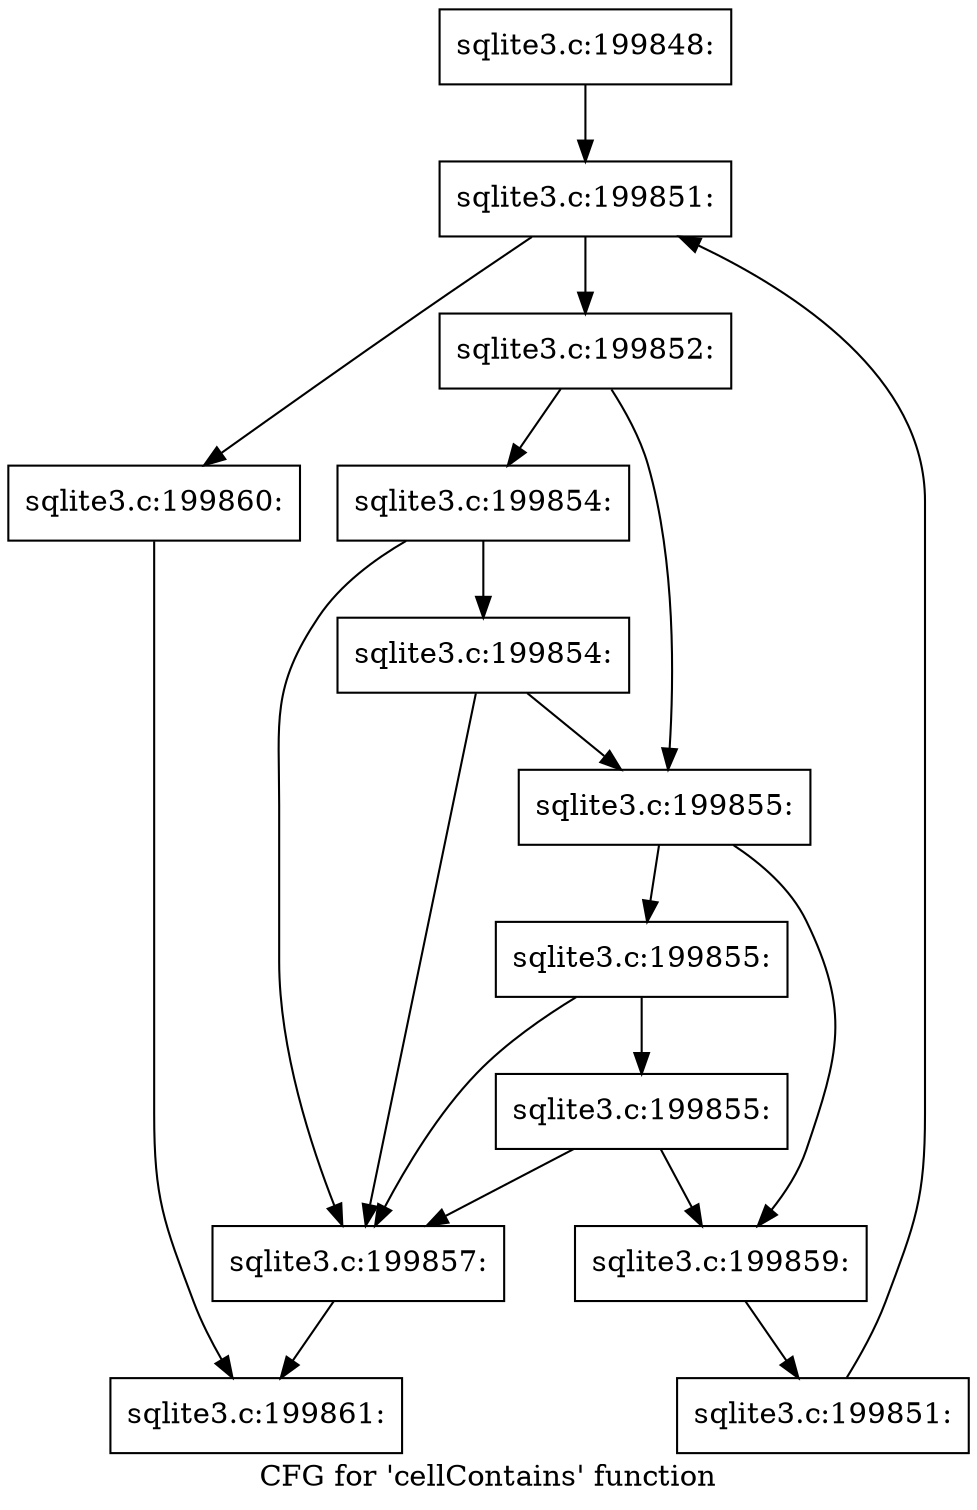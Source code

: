 digraph "CFG for 'cellContains' function" {
	label="CFG for 'cellContains' function";

	Node0x55c0f6e938d0 [shape=record,label="{sqlite3.c:199848:}"];
	Node0x55c0f6e938d0 -> Node0x55c0fb694e00;
	Node0x55c0fb694e00 [shape=record,label="{sqlite3.c:199851:}"];
	Node0x55c0fb694e00 -> Node0x55c0fb695020;
	Node0x55c0fb694e00 -> Node0x55c0fb694c50;
	Node0x55c0fb695020 [shape=record,label="{sqlite3.c:199852:}"];
	Node0x55c0fb695020 -> Node0x55c0fb6964c0;
	Node0x55c0fb695020 -> Node0x55c0fb696540;
	Node0x55c0fb696540 [shape=record,label="{sqlite3.c:199854:}"];
	Node0x55c0fb696540 -> Node0x55c0fb696420;
	Node0x55c0fb696540 -> Node0x55c0fb6967a0;
	Node0x55c0fb6967a0 [shape=record,label="{sqlite3.c:199854:}"];
	Node0x55c0fb6967a0 -> Node0x55c0fb696420;
	Node0x55c0fb6967a0 -> Node0x55c0fb6964c0;
	Node0x55c0fb6964c0 [shape=record,label="{sqlite3.c:199855:}"];
	Node0x55c0fb6964c0 -> Node0x55c0fb697570;
	Node0x55c0fb6964c0 -> Node0x55c0fb696470;
	Node0x55c0fb697570 [shape=record,label="{sqlite3.c:199855:}"];
	Node0x55c0fb697570 -> Node0x55c0fb696420;
	Node0x55c0fb697570 -> Node0x55c0fb697760;
	Node0x55c0fb697760 [shape=record,label="{sqlite3.c:199855:}"];
	Node0x55c0fb697760 -> Node0x55c0fb696420;
	Node0x55c0fb697760 -> Node0x55c0fb696470;
	Node0x55c0fb696420 [shape=record,label="{sqlite3.c:199857:}"];
	Node0x55c0fb696420 -> Node0x55c0fb692aa0;
	Node0x55c0fb696470 [shape=record,label="{sqlite3.c:199859:}"];
	Node0x55c0fb696470 -> Node0x55c0fb694f90;
	Node0x55c0fb694f90 [shape=record,label="{sqlite3.c:199851:}"];
	Node0x55c0fb694f90 -> Node0x55c0fb694e00;
	Node0x55c0fb694c50 [shape=record,label="{sqlite3.c:199860:}"];
	Node0x55c0fb694c50 -> Node0x55c0fb692aa0;
	Node0x55c0fb692aa0 [shape=record,label="{sqlite3.c:199861:}"];
}
